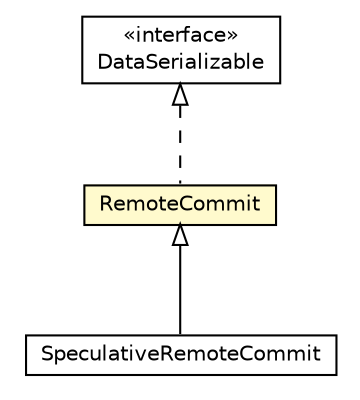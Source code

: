 #!/usr/local/bin/dot
#
# Class diagram 
# Generated by UMLGraph version 5.1 (http://www.umlgraph.org/)
#

digraph G {
	edge [fontname="Helvetica",fontsize=10,labelfontname="Helvetica",labelfontsize=10];
	node [fontname="Helvetica",fontsize=10,shape=plaintext];
	nodesep=0.25;
	ranksep=0.5;
	// pt.ist.fenixframework.backend.jvstm.cluster.RemoteCommit
	c110324 [label=<<table title="pt.ist.fenixframework.backend.jvstm.cluster.RemoteCommit" border="0" cellborder="1" cellspacing="0" cellpadding="2" port="p" bgcolor="lemonChiffon" href="./RemoteCommit.html">
		<tr><td><table border="0" cellspacing="0" cellpadding="1">
<tr><td align="center" balign="center"> RemoteCommit </td></tr>
		</table></td></tr>
		</table>>, fontname="Helvetica", fontcolor="black", fontsize=10.0];
	// pt.ist.fenixframework.backend.jvstm.cluster.RemoteCommit.SpeculativeRemoteCommit
	c110325 [label=<<table title="pt.ist.fenixframework.backend.jvstm.cluster.RemoteCommit.SpeculativeRemoteCommit" border="0" cellborder="1" cellspacing="0" cellpadding="2" port="p" href="./RemoteCommit.SpeculativeRemoteCommit.html">
		<tr><td><table border="0" cellspacing="0" cellpadding="1">
<tr><td align="center" balign="center"> SpeculativeRemoteCommit </td></tr>
		</table></td></tr>
		</table>>, fontname="Helvetica", fontcolor="black", fontsize=10.0];
	//pt.ist.fenixframework.backend.jvstm.cluster.RemoteCommit implements com.hazelcast.nio.serialization.DataSerializable
	c110431:p -> c110324:p [dir=back,arrowtail=empty,style=dashed];
	//pt.ist.fenixframework.backend.jvstm.cluster.RemoteCommit.SpeculativeRemoteCommit extends pt.ist.fenixframework.backend.jvstm.cluster.RemoteCommit
	c110324:p -> c110325:p [dir=back,arrowtail=empty];
	// com.hazelcast.nio.serialization.DataSerializable
	c110431 [label=<<table title="com.hazelcast.nio.serialization.DataSerializable" border="0" cellborder="1" cellspacing="0" cellpadding="2" port="p" href="http://java.sun.com/j2se/1.4.2/docs/api/com/hazelcast/nio/serialization/DataSerializable.html">
		<tr><td><table border="0" cellspacing="0" cellpadding="1">
<tr><td align="center" balign="center"> &#171;interface&#187; </td></tr>
<tr><td align="center" balign="center"> DataSerializable </td></tr>
		</table></td></tr>
		</table>>, fontname="Helvetica", fontcolor="black", fontsize=10.0];
}

